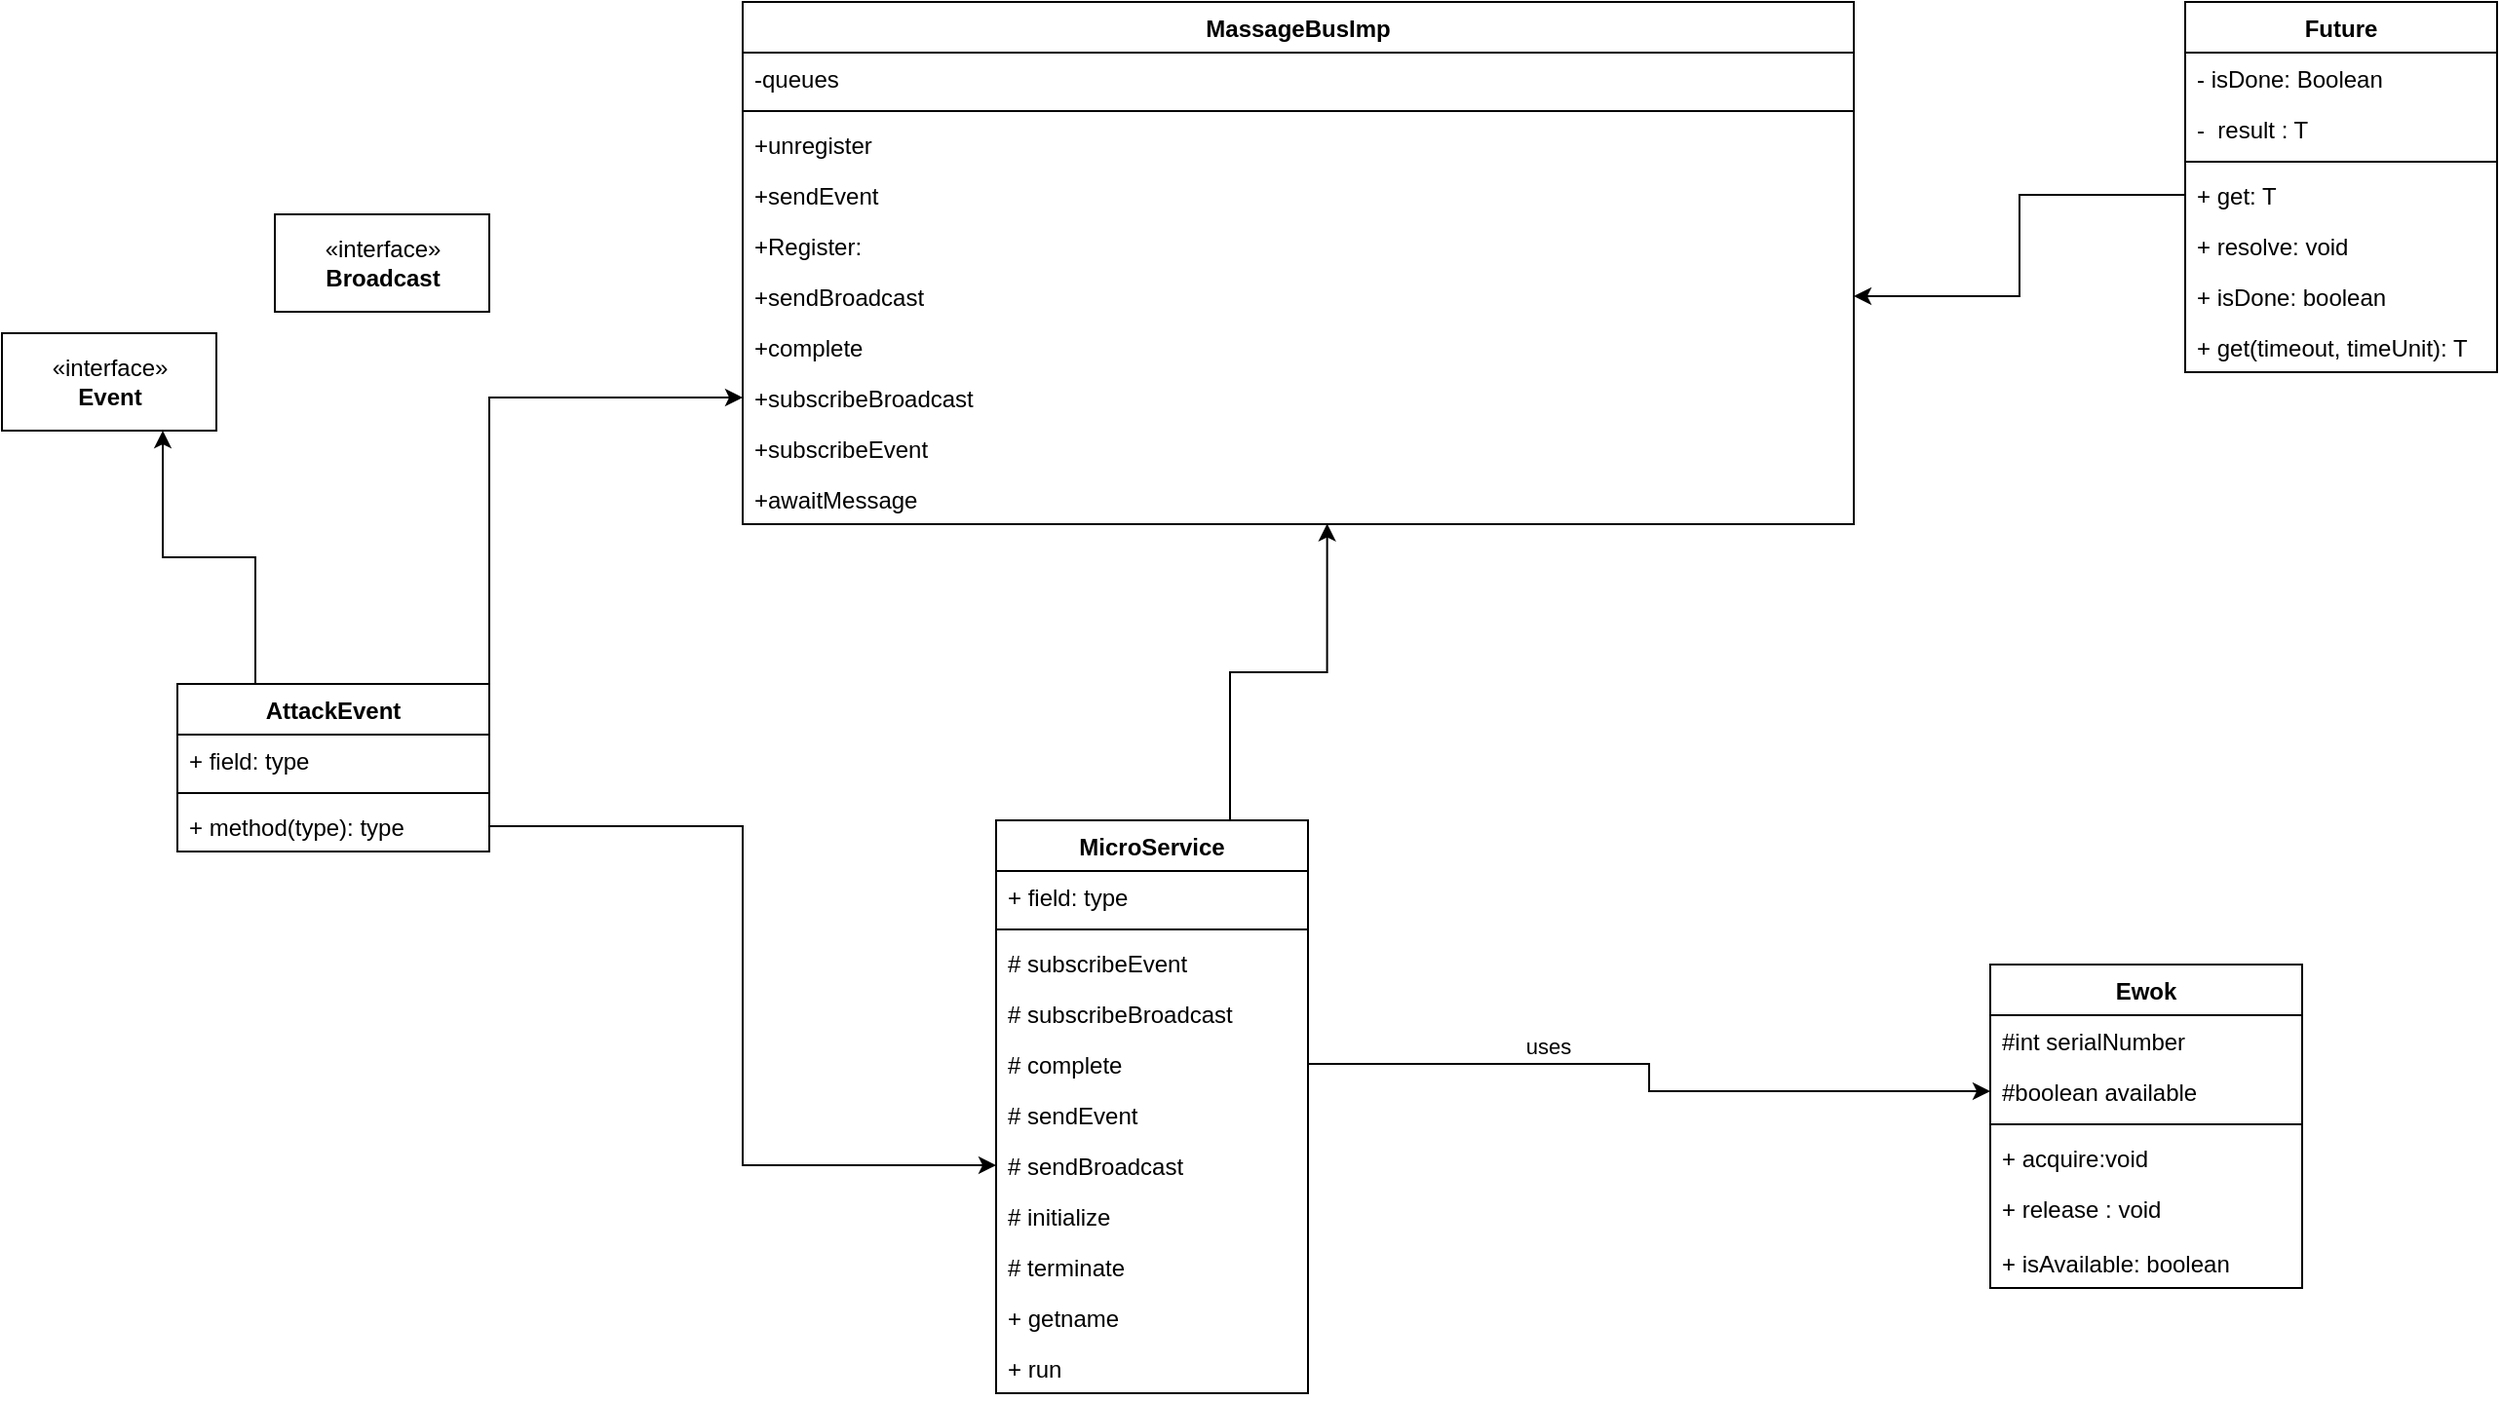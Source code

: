 <mxfile version="13.10.0" type="device"><diagram id="hkzr-VG1QfwPZP99mZ0u" name="Page-1"><mxGraphModel dx="1929" dy="580" grid="1" gridSize="10" guides="1" tooltips="1" connect="1" arrows="1" fold="1" page="1" pageScale="1" pageWidth="827" pageHeight="1169" math="0" shadow="0"><root><mxCell id="0"/><mxCell id="1" parent="0"/><mxCell id="yvNO9vDIfKr-mMZLGQcr-18" value="MassageBusImp" style="swimlane;fontStyle=1;align=center;verticalAlign=top;childLayout=stackLayout;horizontal=1;startSize=26;horizontalStack=0;resizeParent=1;resizeParentMax=0;resizeLast=0;collapsible=1;marginBottom=0;" parent="1" vertex="1"><mxGeometry x="350" y="90" width="570" height="268" as="geometry"/></mxCell><mxCell id="yvNO9vDIfKr-mMZLGQcr-66" value="-queues" style="text;strokeColor=none;fillColor=none;align=left;verticalAlign=top;spacingLeft=4;spacingRight=4;overflow=hidden;rotatable=0;points=[[0,0.5],[1,0.5]];portConstraint=eastwest;" parent="yvNO9vDIfKr-mMZLGQcr-18" vertex="1"><mxGeometry y="26" width="570" height="26" as="geometry"/></mxCell><mxCell id="yvNO9vDIfKr-mMZLGQcr-20" value="" style="line;strokeWidth=1;fillColor=none;align=left;verticalAlign=middle;spacingTop=-1;spacingLeft=3;spacingRight=3;rotatable=0;labelPosition=right;points=[];portConstraint=eastwest;" parent="yvNO9vDIfKr-mMZLGQcr-18" vertex="1"><mxGeometry y="52" width="570" height="8" as="geometry"/></mxCell><mxCell id="yvNO9vDIfKr-mMZLGQcr-9" value="+unregister" style="text;strokeColor=none;fillColor=none;align=left;verticalAlign=top;spacingLeft=4;spacingRight=4;overflow=hidden;rotatable=0;points=[[0,0.5],[1,0.5]];portConstraint=eastwest;" parent="yvNO9vDIfKr-mMZLGQcr-18" vertex="1"><mxGeometry y="60" width="570" height="26" as="geometry"/></mxCell><mxCell id="yvNO9vDIfKr-mMZLGQcr-4" value="+sendEvent&#10;" style="text;strokeColor=none;fillColor=none;align=left;verticalAlign=top;spacingLeft=4;spacingRight=4;overflow=hidden;rotatable=0;points=[[0,0.5],[1,0.5]];portConstraint=eastwest;" parent="yvNO9vDIfKr-mMZLGQcr-18" vertex="1"><mxGeometry y="86" width="570" height="26" as="geometry"/></mxCell><mxCell id="yvNO9vDIfKr-mMZLGQcr-3" value="+Register: " style="text;strokeColor=none;fillColor=none;align=left;verticalAlign=top;spacingLeft=4;spacingRight=4;overflow=hidden;rotatable=0;points=[[0,0.5],[1,0.5]];portConstraint=eastwest;" parent="yvNO9vDIfKr-mMZLGQcr-18" vertex="1"><mxGeometry y="112" width="570" height="26" as="geometry"/></mxCell><mxCell id="yvNO9vDIfKr-mMZLGQcr-5" value="+sendBroadcast" style="text;strokeColor=none;fillColor=none;align=left;verticalAlign=top;spacingLeft=4;spacingRight=4;overflow=hidden;rotatable=0;points=[[0,0.5],[1,0.5]];portConstraint=eastwest;" parent="yvNO9vDIfKr-mMZLGQcr-18" vertex="1"><mxGeometry y="138" width="570" height="26" as="geometry"/></mxCell><mxCell id="yvNO9vDIfKr-mMZLGQcr-8" value="+complete" style="text;strokeColor=none;fillColor=none;align=left;verticalAlign=top;spacingLeft=4;spacingRight=4;overflow=hidden;rotatable=0;points=[[0,0.5],[1,0.5]];portConstraint=eastwest;" parent="yvNO9vDIfKr-mMZLGQcr-18" vertex="1"><mxGeometry y="164" width="570" height="26" as="geometry"/></mxCell><mxCell id="yvNO9vDIfKr-mMZLGQcr-6" value="+subscribeBroadcast" style="text;strokeColor=none;fillColor=none;align=left;verticalAlign=top;spacingLeft=4;spacingRight=4;overflow=hidden;rotatable=0;points=[[0,0.5],[1,0.5]];portConstraint=eastwest;" parent="yvNO9vDIfKr-mMZLGQcr-18" vertex="1"><mxGeometry y="190" width="570" height="26" as="geometry"/></mxCell><mxCell id="yvNO9vDIfKr-mMZLGQcr-7" value="+subscribeEvent" style="text;strokeColor=none;fillColor=none;align=left;verticalAlign=top;spacingLeft=4;spacingRight=4;overflow=hidden;rotatable=0;points=[[0,0.5],[1,0.5]];portConstraint=eastwest;" parent="yvNO9vDIfKr-mMZLGQcr-18" vertex="1"><mxGeometry y="216" width="570" height="26" as="geometry"/></mxCell><mxCell id="yvNO9vDIfKr-mMZLGQcr-10" value="+awaitMessage" style="text;strokeColor=none;fillColor=none;align=left;verticalAlign=top;spacingLeft=4;spacingRight=4;overflow=hidden;rotatable=0;points=[[0,0.5],[1,0.5]];portConstraint=eastwest;" parent="yvNO9vDIfKr-mMZLGQcr-18" vertex="1"><mxGeometry y="242" width="570" height="26" as="geometry"/></mxCell><mxCell id="yvNO9vDIfKr-mMZLGQcr-80" style="edgeStyle=orthogonalEdgeStyle;rounded=0;orthogonalLoop=1;jettySize=auto;html=1;exitX=0.75;exitY=0;exitDx=0;exitDy=0;entryX=0.526;entryY=0.991;entryDx=0;entryDy=0;entryPerimeter=0;" parent="1" source="yvNO9vDIfKr-mMZLGQcr-22" target="yvNO9vDIfKr-mMZLGQcr-10" edge="1"><mxGeometry relative="1" as="geometry"/></mxCell><mxCell id="yvNO9vDIfKr-mMZLGQcr-22" value="MicroService" style="swimlane;fontStyle=1;align=center;verticalAlign=top;childLayout=stackLayout;horizontal=1;startSize=26;horizontalStack=0;resizeParent=1;resizeParentMax=0;resizeLast=0;collapsible=1;marginBottom=0;" parent="1" vertex="1"><mxGeometry x="480" y="510" width="160" height="294" as="geometry"/></mxCell><mxCell id="yvNO9vDIfKr-mMZLGQcr-23" value="+ field: type" style="text;strokeColor=none;fillColor=none;align=left;verticalAlign=top;spacingLeft=4;spacingRight=4;overflow=hidden;rotatable=0;points=[[0,0.5],[1,0.5]];portConstraint=eastwest;" parent="yvNO9vDIfKr-mMZLGQcr-22" vertex="1"><mxGeometry y="26" width="160" height="26" as="geometry"/></mxCell><mxCell id="yvNO9vDIfKr-mMZLGQcr-24" value="" style="line;strokeWidth=1;fillColor=none;align=left;verticalAlign=middle;spacingTop=-1;spacingLeft=3;spacingRight=3;rotatable=0;labelPosition=right;points=[];portConstraint=eastwest;" parent="yvNO9vDIfKr-mMZLGQcr-22" vertex="1"><mxGeometry y="52" width="160" height="8" as="geometry"/></mxCell><mxCell id="yvNO9vDIfKr-mMZLGQcr-25" value="# subscribeEvent&#10;" style="text;strokeColor=none;fillColor=none;align=left;verticalAlign=top;spacingLeft=4;spacingRight=4;overflow=hidden;rotatable=0;points=[[0,0.5],[1,0.5]];portConstraint=eastwest;" parent="yvNO9vDIfKr-mMZLGQcr-22" vertex="1"><mxGeometry y="60" width="160" height="26" as="geometry"/></mxCell><mxCell id="yvNO9vDIfKr-mMZLGQcr-26" value="# subscribeBroadcast" style="text;strokeColor=none;fillColor=none;align=left;verticalAlign=top;spacingLeft=4;spacingRight=4;overflow=hidden;rotatable=0;points=[[0,0.5],[1,0.5]];portConstraint=eastwest;" parent="yvNO9vDIfKr-mMZLGQcr-22" vertex="1"><mxGeometry y="86" width="160" height="26" as="geometry"/></mxCell><mxCell id="yvNO9vDIfKr-mMZLGQcr-27" value="# complete" style="text;strokeColor=none;fillColor=none;align=left;verticalAlign=top;spacingLeft=4;spacingRight=4;overflow=hidden;rotatable=0;points=[[0,0.5],[1,0.5]];portConstraint=eastwest;" parent="yvNO9vDIfKr-mMZLGQcr-22" vertex="1"><mxGeometry y="112" width="160" height="26" as="geometry"/></mxCell><mxCell id="yvNO9vDIfKr-mMZLGQcr-28" value="# sendEvent" style="text;strokeColor=none;fillColor=none;align=left;verticalAlign=top;spacingLeft=4;spacingRight=4;overflow=hidden;rotatable=0;points=[[0,0.5],[1,0.5]];portConstraint=eastwest;" parent="yvNO9vDIfKr-mMZLGQcr-22" vertex="1"><mxGeometry y="138" width="160" height="26" as="geometry"/></mxCell><mxCell id="yvNO9vDIfKr-mMZLGQcr-29" value="# sendBroadcast" style="text;strokeColor=none;fillColor=none;align=left;verticalAlign=top;spacingLeft=4;spacingRight=4;overflow=hidden;rotatable=0;points=[[0,0.5],[1,0.5]];portConstraint=eastwest;" parent="yvNO9vDIfKr-mMZLGQcr-22" vertex="1"><mxGeometry y="164" width="160" height="26" as="geometry"/></mxCell><mxCell id="yvNO9vDIfKr-mMZLGQcr-30" value="# initialize" style="text;strokeColor=none;fillColor=none;align=left;verticalAlign=top;spacingLeft=4;spacingRight=4;overflow=hidden;rotatable=0;points=[[0,0.5],[1,0.5]];portConstraint=eastwest;" parent="yvNO9vDIfKr-mMZLGQcr-22" vertex="1"><mxGeometry y="190" width="160" height="26" as="geometry"/></mxCell><mxCell id="yvNO9vDIfKr-mMZLGQcr-31" value="# terminate" style="text;strokeColor=none;fillColor=none;align=left;verticalAlign=top;spacingLeft=4;spacingRight=4;overflow=hidden;rotatable=0;points=[[0,0.5],[1,0.5]];portConstraint=eastwest;" parent="yvNO9vDIfKr-mMZLGQcr-22" vertex="1"><mxGeometry y="216" width="160" height="26" as="geometry"/></mxCell><mxCell id="yvNO9vDIfKr-mMZLGQcr-32" value="+ getname" style="text;strokeColor=none;fillColor=none;align=left;verticalAlign=top;spacingLeft=4;spacingRight=4;overflow=hidden;rotatable=0;points=[[0,0.5],[1,0.5]];portConstraint=eastwest;" parent="yvNO9vDIfKr-mMZLGQcr-22" vertex="1"><mxGeometry y="242" width="160" height="26" as="geometry"/></mxCell><mxCell id="yvNO9vDIfKr-mMZLGQcr-33" value="+ run" style="text;strokeColor=none;fillColor=none;align=left;verticalAlign=top;spacingLeft=4;spacingRight=4;overflow=hidden;rotatable=0;points=[[0,0.5],[1,0.5]];portConstraint=eastwest;" parent="yvNO9vDIfKr-mMZLGQcr-22" vertex="1"><mxGeometry y="268" width="160" height="26" as="geometry"/></mxCell><mxCell id="yvNO9vDIfKr-mMZLGQcr-34" value="Future" style="swimlane;fontStyle=1;align=center;verticalAlign=top;childLayout=stackLayout;horizontal=1;startSize=26;horizontalStack=0;resizeParent=1;resizeParentMax=0;resizeLast=0;collapsible=1;marginBottom=0;" parent="1" vertex="1"><mxGeometry x="1090" y="90" width="160" height="190" as="geometry"/></mxCell><mxCell id="yvNO9vDIfKr-mMZLGQcr-35" value="- isDone: Boolean" style="text;strokeColor=none;fillColor=none;align=left;verticalAlign=top;spacingLeft=4;spacingRight=4;overflow=hidden;rotatable=0;points=[[0,0.5],[1,0.5]];portConstraint=eastwest;" parent="yvNO9vDIfKr-mMZLGQcr-34" vertex="1"><mxGeometry y="26" width="160" height="26" as="geometry"/></mxCell><mxCell id="yvNO9vDIfKr-mMZLGQcr-38" value="-  result : T" style="text;strokeColor=none;fillColor=none;align=left;verticalAlign=top;spacingLeft=4;spacingRight=4;overflow=hidden;rotatable=0;points=[[0,0.5],[1,0.5]];portConstraint=eastwest;" parent="yvNO9vDIfKr-mMZLGQcr-34" vertex="1"><mxGeometry y="52" width="160" height="26" as="geometry"/></mxCell><mxCell id="yvNO9vDIfKr-mMZLGQcr-36" value="" style="line;strokeWidth=1;fillColor=none;align=left;verticalAlign=middle;spacingTop=-1;spacingLeft=3;spacingRight=3;rotatable=0;labelPosition=right;points=[];portConstraint=eastwest;" parent="yvNO9vDIfKr-mMZLGQcr-34" vertex="1"><mxGeometry y="78" width="160" height="8" as="geometry"/></mxCell><mxCell id="yvNO9vDIfKr-mMZLGQcr-37" value="+ get: T" style="text;strokeColor=none;fillColor=none;align=left;verticalAlign=top;spacingLeft=4;spacingRight=4;overflow=hidden;rotatable=0;points=[[0,0.5],[1,0.5]];portConstraint=eastwest;" parent="yvNO9vDIfKr-mMZLGQcr-34" vertex="1"><mxGeometry y="86" width="160" height="26" as="geometry"/></mxCell><mxCell id="yvNO9vDIfKr-mMZLGQcr-39" value="+ resolve: void" style="text;strokeColor=none;fillColor=none;align=left;verticalAlign=top;spacingLeft=4;spacingRight=4;overflow=hidden;rotatable=0;points=[[0,0.5],[1,0.5]];portConstraint=eastwest;" parent="yvNO9vDIfKr-mMZLGQcr-34" vertex="1"><mxGeometry y="112" width="160" height="26" as="geometry"/></mxCell><mxCell id="yvNO9vDIfKr-mMZLGQcr-40" value="+ isDone: boolean" style="text;strokeColor=none;fillColor=none;align=left;verticalAlign=top;spacingLeft=4;spacingRight=4;overflow=hidden;rotatable=0;points=[[0,0.5],[1,0.5]];portConstraint=eastwest;" parent="yvNO9vDIfKr-mMZLGQcr-34" vertex="1"><mxGeometry y="138" width="160" height="26" as="geometry"/></mxCell><mxCell id="yvNO9vDIfKr-mMZLGQcr-41" value="+ get(timeout, timeUnit): T" style="text;strokeColor=none;fillColor=none;align=left;verticalAlign=top;spacingLeft=4;spacingRight=4;overflow=hidden;rotatable=0;points=[[0,0.5],[1,0.5]];portConstraint=eastwest;" parent="yvNO9vDIfKr-mMZLGQcr-34" vertex="1"><mxGeometry y="164" width="160" height="26" as="geometry"/></mxCell><mxCell id="yvNO9vDIfKr-mMZLGQcr-42" value="Ewok" style="swimlane;fontStyle=1;align=center;verticalAlign=top;childLayout=stackLayout;horizontal=1;startSize=26;horizontalStack=0;resizeParent=1;resizeParentMax=0;resizeLast=0;collapsible=1;marginBottom=0;" parent="1" vertex="1"><mxGeometry x="990" y="584" width="160" height="166" as="geometry"/></mxCell><mxCell id="yvNO9vDIfKr-mMZLGQcr-43" value="#int serialNumber" style="text;strokeColor=none;fillColor=none;align=left;verticalAlign=top;spacingLeft=4;spacingRight=4;overflow=hidden;rotatable=0;points=[[0,0.5],[1,0.5]];portConstraint=eastwest;" parent="yvNO9vDIfKr-mMZLGQcr-42" vertex="1"><mxGeometry y="26" width="160" height="26" as="geometry"/></mxCell><mxCell id="yvNO9vDIfKr-mMZLGQcr-46" value="#boolean available" style="text;strokeColor=none;fillColor=none;align=left;verticalAlign=top;spacingLeft=4;spacingRight=4;overflow=hidden;rotatable=0;points=[[0,0.5],[1,0.5]];portConstraint=eastwest;" parent="yvNO9vDIfKr-mMZLGQcr-42" vertex="1"><mxGeometry y="52" width="160" height="26" as="geometry"/></mxCell><mxCell id="yvNO9vDIfKr-mMZLGQcr-44" value="" style="line;strokeWidth=1;fillColor=none;align=left;verticalAlign=middle;spacingTop=-1;spacingLeft=3;spacingRight=3;rotatable=0;labelPosition=right;points=[];portConstraint=eastwest;" parent="yvNO9vDIfKr-mMZLGQcr-42" vertex="1"><mxGeometry y="78" width="160" height="8" as="geometry"/></mxCell><mxCell id="yvNO9vDIfKr-mMZLGQcr-45" value="+ acquire:void" style="text;strokeColor=none;fillColor=none;align=left;verticalAlign=top;spacingLeft=4;spacingRight=4;overflow=hidden;rotatable=0;points=[[0,0.5],[1,0.5]];portConstraint=eastwest;" parent="yvNO9vDIfKr-mMZLGQcr-42" vertex="1"><mxGeometry y="86" width="160" height="26" as="geometry"/></mxCell><mxCell id="yvNO9vDIfKr-mMZLGQcr-47" value="+ release : void" style="text;strokeColor=none;fillColor=none;align=left;verticalAlign=top;spacingLeft=4;spacingRight=4;overflow=hidden;rotatable=0;points=[[0,0.5],[1,0.5]];portConstraint=eastwest;" parent="yvNO9vDIfKr-mMZLGQcr-42" vertex="1"><mxGeometry y="112" width="160" height="28" as="geometry"/></mxCell><mxCell id="yvNO9vDIfKr-mMZLGQcr-48" value="+ isAvailable: boolean" style="text;strokeColor=none;fillColor=none;align=left;verticalAlign=top;spacingLeft=4;spacingRight=4;overflow=hidden;rotatable=0;points=[[0,0.5],[1,0.5]];portConstraint=eastwest;" parent="yvNO9vDIfKr-mMZLGQcr-42" vertex="1"><mxGeometry y="140" width="160" height="26" as="geometry"/></mxCell><mxCell id="yvNO9vDIfKr-mMZLGQcr-87" style="edgeStyle=orthogonalEdgeStyle;rounded=0;orthogonalLoop=1;jettySize=auto;html=1;exitX=0.25;exitY=0;exitDx=0;exitDy=0;entryX=0.75;entryY=1;entryDx=0;entryDy=0;" parent="1" source="yvNO9vDIfKr-mMZLGQcr-49" target="yvNO9vDIfKr-mMZLGQcr-53" edge="1"><mxGeometry relative="1" as="geometry"/></mxCell><mxCell id="yvNO9vDIfKr-mMZLGQcr-90" style="edgeStyle=orthogonalEdgeStyle;rounded=0;orthogonalLoop=1;jettySize=auto;html=1;exitX=1;exitY=0;exitDx=0;exitDy=0;entryX=0;entryY=0.5;entryDx=0;entryDy=0;" parent="1" source="yvNO9vDIfKr-mMZLGQcr-49" target="yvNO9vDIfKr-mMZLGQcr-6" edge="1"><mxGeometry relative="1" as="geometry"/></mxCell><mxCell id="yvNO9vDIfKr-mMZLGQcr-49" value="AttackEvent" style="swimlane;fontStyle=1;align=center;verticalAlign=top;childLayout=stackLayout;horizontal=1;startSize=26;horizontalStack=0;resizeParent=1;resizeParentMax=0;resizeLast=0;collapsible=1;marginBottom=0;" parent="1" vertex="1"><mxGeometry x="60" y="440" width="160" height="86" as="geometry"/></mxCell><mxCell id="yvNO9vDIfKr-mMZLGQcr-50" value="+ field: type" style="text;strokeColor=none;fillColor=none;align=left;verticalAlign=top;spacingLeft=4;spacingRight=4;overflow=hidden;rotatable=0;points=[[0,0.5],[1,0.5]];portConstraint=eastwest;" parent="yvNO9vDIfKr-mMZLGQcr-49" vertex="1"><mxGeometry y="26" width="160" height="26" as="geometry"/></mxCell><mxCell id="yvNO9vDIfKr-mMZLGQcr-51" value="" style="line;strokeWidth=1;fillColor=none;align=left;verticalAlign=middle;spacingTop=-1;spacingLeft=3;spacingRight=3;rotatable=0;labelPosition=right;points=[];portConstraint=eastwest;" parent="yvNO9vDIfKr-mMZLGQcr-49" vertex="1"><mxGeometry y="52" width="160" height="8" as="geometry"/></mxCell><mxCell id="yvNO9vDIfKr-mMZLGQcr-52" value="+ method(type): type" style="text;strokeColor=none;fillColor=none;align=left;verticalAlign=top;spacingLeft=4;spacingRight=4;overflow=hidden;rotatable=0;points=[[0,0.5],[1,0.5]];portConstraint=eastwest;" parent="yvNO9vDIfKr-mMZLGQcr-49" vertex="1"><mxGeometry y="60" width="160" height="26" as="geometry"/></mxCell><mxCell id="yvNO9vDIfKr-mMZLGQcr-53" value="«interface»&lt;br&gt;&lt;b&gt;Event&lt;/b&gt;" style="html=1;" parent="1" vertex="1"><mxGeometry x="-30" y="260" width="110" height="50" as="geometry"/></mxCell><mxCell id="yvNO9vDIfKr-mMZLGQcr-54" value="«interface»&lt;br&gt;&lt;b&gt;Broadcast&lt;/b&gt;" style="html=1;" parent="1" vertex="1"><mxGeometry x="110" y="199" width="110" height="50" as="geometry"/></mxCell><mxCell id="yvNO9vDIfKr-mMZLGQcr-82" style="edgeStyle=orthogonalEdgeStyle;rounded=0;orthogonalLoop=1;jettySize=auto;html=1;exitX=0;exitY=0.5;exitDx=0;exitDy=0;entryX=1;entryY=0.5;entryDx=0;entryDy=0;" parent="1" source="yvNO9vDIfKr-mMZLGQcr-37" target="yvNO9vDIfKr-mMZLGQcr-5" edge="1"><mxGeometry relative="1" as="geometry"/></mxCell><mxCell id="yvNO9vDIfKr-mMZLGQcr-84" style="edgeStyle=orthogonalEdgeStyle;rounded=0;orthogonalLoop=1;jettySize=auto;html=1;exitX=1;exitY=0.5;exitDx=0;exitDy=0;entryX=0;entryY=0.5;entryDx=0;entryDy=0;" parent="1" source="yvNO9vDIfKr-mMZLGQcr-27" target="yvNO9vDIfKr-mMZLGQcr-46" edge="1"><mxGeometry relative="1" as="geometry"/></mxCell><mxCell id="yvNO9vDIfKr-mMZLGQcr-85" value="uses" style="edgeLabel;html=1;align=center;verticalAlign=middle;resizable=0;points=[];" parent="yvNO9vDIfKr-mMZLGQcr-84" vertex="1" connectable="0"><mxGeometry x="-0.324" y="9" relative="1" as="geometry"><mxPoint as="offset"/></mxGeometry></mxCell><mxCell id="yvNO9vDIfKr-mMZLGQcr-91" style="edgeStyle=orthogonalEdgeStyle;rounded=0;orthogonalLoop=1;jettySize=auto;html=1;exitX=1;exitY=0.5;exitDx=0;exitDy=0;entryX=0;entryY=0.5;entryDx=0;entryDy=0;" parent="1" source="yvNO9vDIfKr-mMZLGQcr-52" target="yvNO9vDIfKr-mMZLGQcr-29" edge="1"><mxGeometry relative="1" as="geometry"/></mxCell></root></mxGraphModel></diagram></mxfile>